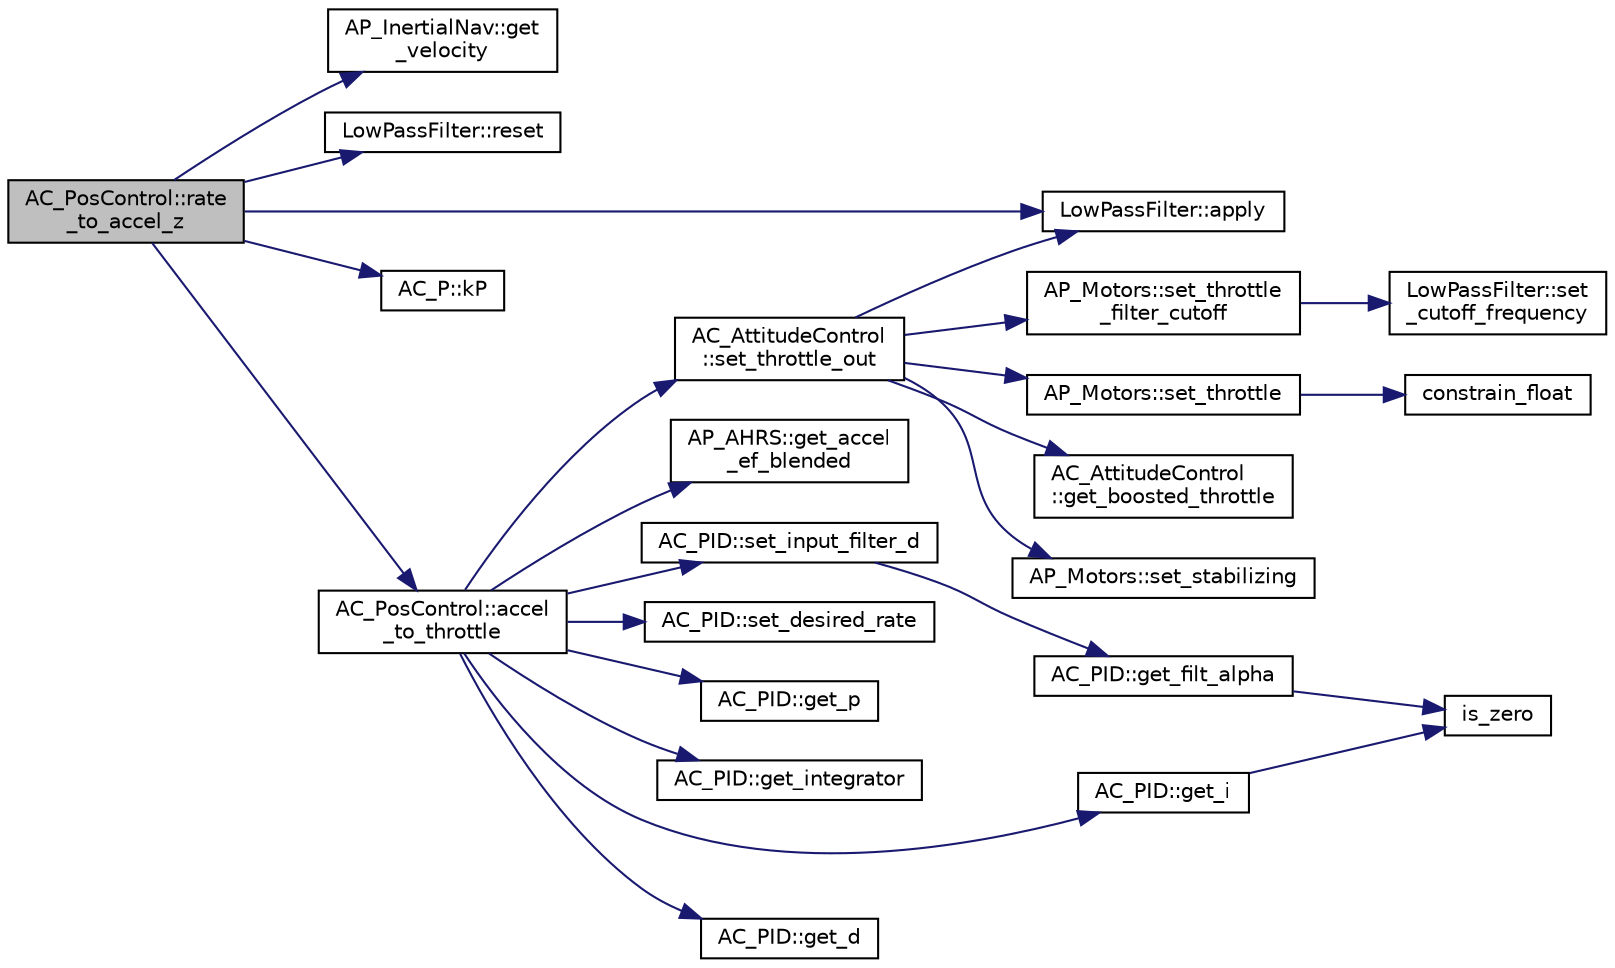 digraph "AC_PosControl::rate_to_accel_z"
{
 // INTERACTIVE_SVG=YES
  edge [fontname="Helvetica",fontsize="10",labelfontname="Helvetica",labelfontsize="10"];
  node [fontname="Helvetica",fontsize="10",shape=record];
  rankdir="LR";
  Node1 [label="AC_PosControl::rate\l_to_accel_z",height=0.2,width=0.4,color="black", fillcolor="grey75", style="filled", fontcolor="black"];
  Node1 -> Node2 [color="midnightblue",fontsize="10",style="solid",fontname="Helvetica"];
  Node2 [label="AP_InertialNav::get\l_velocity",height=0.2,width=0.4,color="black", fillcolor="white", style="filled",URL="$classAP__InertialNav.html#aa1c3b6e9116ece776589a42869c92059"];
  Node1 -> Node3 [color="midnightblue",fontsize="10",style="solid",fontname="Helvetica"];
  Node3 [label="LowPassFilter::reset",height=0.2,width=0.4,color="black", fillcolor="white", style="filled",URL="$classLowPassFilter.html#adad51ea3b156f167fff0fb586a912cb5"];
  Node1 -> Node4 [color="midnightblue",fontsize="10",style="solid",fontname="Helvetica"];
  Node4 [label="LowPassFilter::apply",height=0.2,width=0.4,color="black", fillcolor="white", style="filled",URL="$classLowPassFilter.html#aa390849d2e18ff3287f92b89d8657841"];
  Node1 -> Node5 [color="midnightblue",fontsize="10",style="solid",fontname="Helvetica"];
  Node5 [label="AC_P::kP",height=0.2,width=0.4,color="black", fillcolor="white", style="filled",URL="$classAC__P.html#a9378b33d8cfb4bf2417880c038f1b7a2"];
  Node1 -> Node6 [color="midnightblue",fontsize="10",style="solid",fontname="Helvetica"];
  Node6 [label="AC_PosControl::accel\l_to_throttle",height=0.2,width=0.4,color="black", fillcolor="white", style="filled",URL="$classAC__PosControl.html#a326002cec926ea659f8c06273c09513c"];
  Node6 -> Node7 [color="midnightblue",fontsize="10",style="solid",fontname="Helvetica"];
  Node7 [label="AP_AHRS::get_accel\l_ef_blended",height=0.2,width=0.4,color="black", fillcolor="white", style="filled",URL="$classAP__AHRS.html#abf6bbe1a98a2b7f99289e9394ce8fcd8"];
  Node6 -> Node8 [color="midnightblue",fontsize="10",style="solid",fontname="Helvetica"];
  Node8 [label="AC_PID::set_input_filter_d",height=0.2,width=0.4,color="black", fillcolor="white", style="filled",URL="$classAC__PID.html#a0217a1314e284babe6fe0d3e3cf92601"];
  Node8 -> Node9 [color="midnightblue",fontsize="10",style="solid",fontname="Helvetica"];
  Node9 [label="AC_PID::get_filt_alpha",height=0.2,width=0.4,color="black", fillcolor="white", style="filled",URL="$classAC__PID.html#ac12ffbd4fd053c6152d403b69e07b8e1"];
  Node9 -> Node10 [color="midnightblue",fontsize="10",style="solid",fontname="Helvetica"];
  Node10 [label="is_zero",height=0.2,width=0.4,color="black", fillcolor="white", style="filled",URL="$AP__Math_8h.html#a108b79eeb35c5d58f324458ec9e1e9f2"];
  Node6 -> Node11 [color="midnightblue",fontsize="10",style="solid",fontname="Helvetica"];
  Node11 [label="AC_PID::set_desired_rate",height=0.2,width=0.4,color="black", fillcolor="white", style="filled",URL="$classAC__PID.html#a3f727ab395b401474027b6b9efcab5a3"];
  Node6 -> Node12 [color="midnightblue",fontsize="10",style="solid",fontname="Helvetica"];
  Node12 [label="AC_PID::get_p",height=0.2,width=0.4,color="black", fillcolor="white", style="filled",URL="$classAC__PID.html#a4808bb2656a1e8d94c713e58a7a2a222"];
  Node6 -> Node13 [color="midnightblue",fontsize="10",style="solid",fontname="Helvetica"];
  Node13 [label="AC_PID::get_integrator",height=0.2,width=0.4,color="black", fillcolor="white", style="filled",URL="$classAC__PID.html#a0fc275cae5ff46799af85af551c65870"];
  Node6 -> Node14 [color="midnightblue",fontsize="10",style="solid",fontname="Helvetica"];
  Node14 [label="AC_PID::get_i",height=0.2,width=0.4,color="black", fillcolor="white", style="filled",URL="$classAC__PID.html#a2d5bf9811a78c93a396ec1e37ae6fa0a"];
  Node14 -> Node10 [color="midnightblue",fontsize="10",style="solid",fontname="Helvetica"];
  Node6 -> Node15 [color="midnightblue",fontsize="10",style="solid",fontname="Helvetica"];
  Node15 [label="AC_PID::get_d",height=0.2,width=0.4,color="black", fillcolor="white", style="filled",URL="$classAC__PID.html#ad0c0510049ea37401920792e843bec86"];
  Node6 -> Node16 [color="midnightblue",fontsize="10",style="solid",fontname="Helvetica"];
  Node16 [label="AC_AttitudeControl\l::set_throttle_out",height=0.2,width=0.4,color="black", fillcolor="white", style="filled",URL="$classAC__AttitudeControl.html#af72dec794d9b271b7a333219f83df1e1"];
  Node16 -> Node4 [color="midnightblue",fontsize="10",style="solid",fontname="Helvetica"];
  Node16 -> Node17 [color="midnightblue",fontsize="10",style="solid",fontname="Helvetica"];
  Node17 [label="AP_Motors::set_stabilizing",height=0.2,width=0.4,color="black", fillcolor="white", style="filled",URL="$classAP__Motors.html#a8829e9511275bc0f6e7993b1331b0cc2"];
  Node16 -> Node18 [color="midnightblue",fontsize="10",style="solid",fontname="Helvetica"];
  Node18 [label="AP_Motors::set_throttle\l_filter_cutoff",height=0.2,width=0.4,color="black", fillcolor="white", style="filled",URL="$classAP__Motors.html#a663672b4ada40c46d343e3f62b51b820"];
  Node18 -> Node19 [color="midnightblue",fontsize="10",style="solid",fontname="Helvetica"];
  Node19 [label="LowPassFilter::set\l_cutoff_frequency",height=0.2,width=0.4,color="black", fillcolor="white", style="filled",URL="$classLowPassFilter.html#a1cc5016de137b01080fa0a6fa7fe53cd"];
  Node16 -> Node20 [color="midnightblue",fontsize="10",style="solid",fontname="Helvetica"];
  Node20 [label="AP_Motors::set_throttle",height=0.2,width=0.4,color="black", fillcolor="white", style="filled",URL="$classAP__Motors.html#a56d079ad89f5a4d2cacf014c8958a527"];
  Node20 -> Node21 [color="midnightblue",fontsize="10",style="solid",fontname="Helvetica"];
  Node21 [label="constrain_float",height=0.2,width=0.4,color="black", fillcolor="white", style="filled",URL="$AP__Math_8h.html#a27149a7dfbb14319088e8332705c0046"];
  Node16 -> Node22 [color="midnightblue",fontsize="10",style="solid",fontname="Helvetica"];
  Node22 [label="AC_AttitudeControl\l::get_boosted_throttle",height=0.2,width=0.4,color="black", fillcolor="white", style="filled",URL="$classAC__AttitudeControl.html#ae00b809a838496a5235c7dccea277b53"];
}
